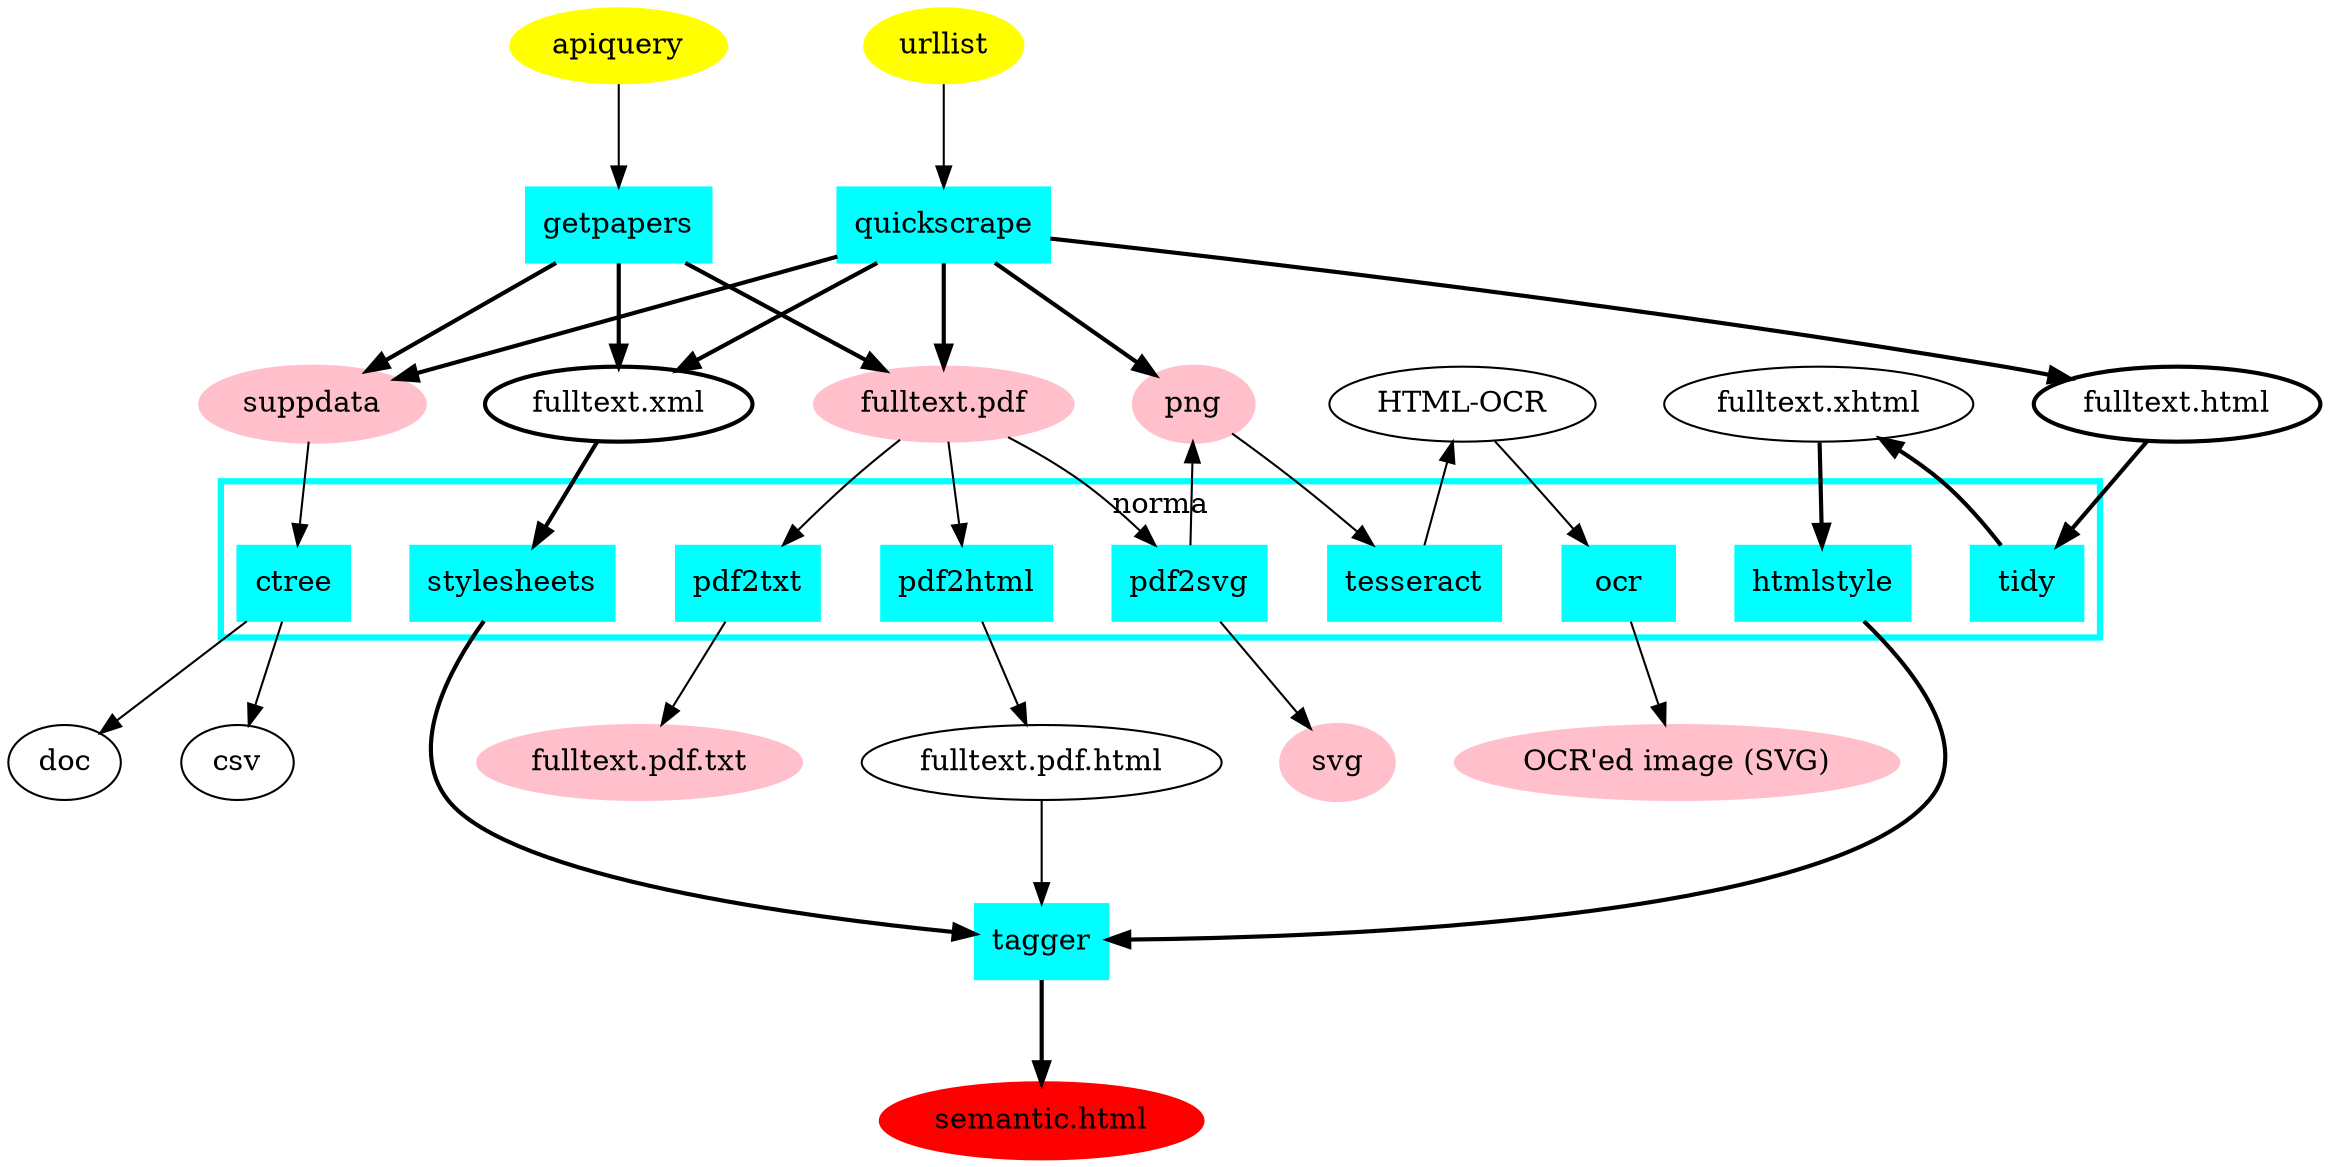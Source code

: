 digraph norma {
graph [nodesep=0.4 ranksep=0.7] 

"apiquery" [label="apiquery", style="filled", color="yellow"];
"urllist" [label="urllist", style="filled", color="yellow"];

"getp" [label="getpapers", style="filled", color="cyan", shape="box"]
"qs" [label="quickscrape", style="filled", color="cyan", shape="box"]

"apiquery" -> "getp";
"urllist" -> "qs";

"f.xml" [label="fulltext.xml", penwidth="2"];
"f.html" [label="fulltext.html", penwidth="2"];
"f.pdf" [label="fulltext.pdf", style="filled", color="pink"];
"f.pdf.html" [label="fulltext.pdf.html"];
"f.pdf.txt" [label="fulltext.pdf.txt", style="filled", color="pink"];
"f.xhtml" [label="fulltext.xhtml"];

"png" [label="png", style="filled" color="pink", penwidth="2"];
"png.hocr.html" [label="HTML-OCR"]
"png.hocr.svg" [label="OCR'ed image (SVG)", style="filled", color="pink"]

"svg" [label="svg", style="filled", color="pink", penwidth="2"];
"sdata" [label="suppdata", style="filled", color="pink", penwidth="2"];
"s.html" [label="semantic.html", style="filled", color="red", penwidth="2"];

"getp" -> {"f.xml" "f.pdf" "sdata" } [style="bold"];
"qs" -> {"f.xml" "f.pdf" "f.html" "png" "sdata"} [style="bold"];

"f.xml" -> "n.stylesheets" [style="bold"];

"f.html" -> "n.tidy" [style="bold"];
"n.tidy" ->  "f.xhtml" [style="bold"];

"f.xhtml" -> "n.htmlstyle" [style="bold"];

"f.pdf" -> "n.pdf2txt" ;
"n.pdf2txt" -> "f.pdf.txt";

"f.pdf" -> "n.pdf2svg";
"n.pdf2svg" -> "png" 
"n.pdf2svg" -> "svg";


"f.pdf" -> "n.pdf2html" ;
"n.pdf2html" -> {"f.pdf.html"};

"png" -> "n.ocr" ;
"n.ocr" -> "png.hocr.html"

"png.hocr.html" -> "n.ocr2";
"n.ocr2" -> "png.hocr.svg" 

"tagger" [label="tagger", style="filled", color="cyan", shape="box"]
{"n.stylesheets" "n.htmlstyle"} -> "tagger" [style="bold"];
{"f.pdf.html" } -> "tagger";
"tagger" -> "s.html" [style="bold"];

"sdata" -> "n.ctree";
"n.ctree" -> {"doc" "csv"};

subgraph cluster_norma {
    label="norma" color="cyan" penwidth="3";
    "n.stylesheets" [label="stylesheets", style="filled", color="cyan", shape="box"]
    "n.tidy" [label="tidy", style="filled", color="cyan", shape="box"]
    "n.htmlstyle" [label="htmlstyle", style="filled", color="cyan", shape="box"]
    "n.pdf2txt" [label="pdf2txt", style="filled", color="cyan", shape="box"]
    "n.pdf2html" [label="pdf2html", style="filled", color="cyan", shape="box"]
    "n.pdf2svg" [label="pdf2svg", style="filled", color="cyan", shape="box"]
    "n.ctree" [label="ctree", style="filled", color="cyan", shape="box"]
    "n.ocr" [label="tesseract", style="filled", color="cyan", shape="box"]
    "n.ocr2" [label="ocr", style="filled", color="cyan", shape="box"]
}


}
